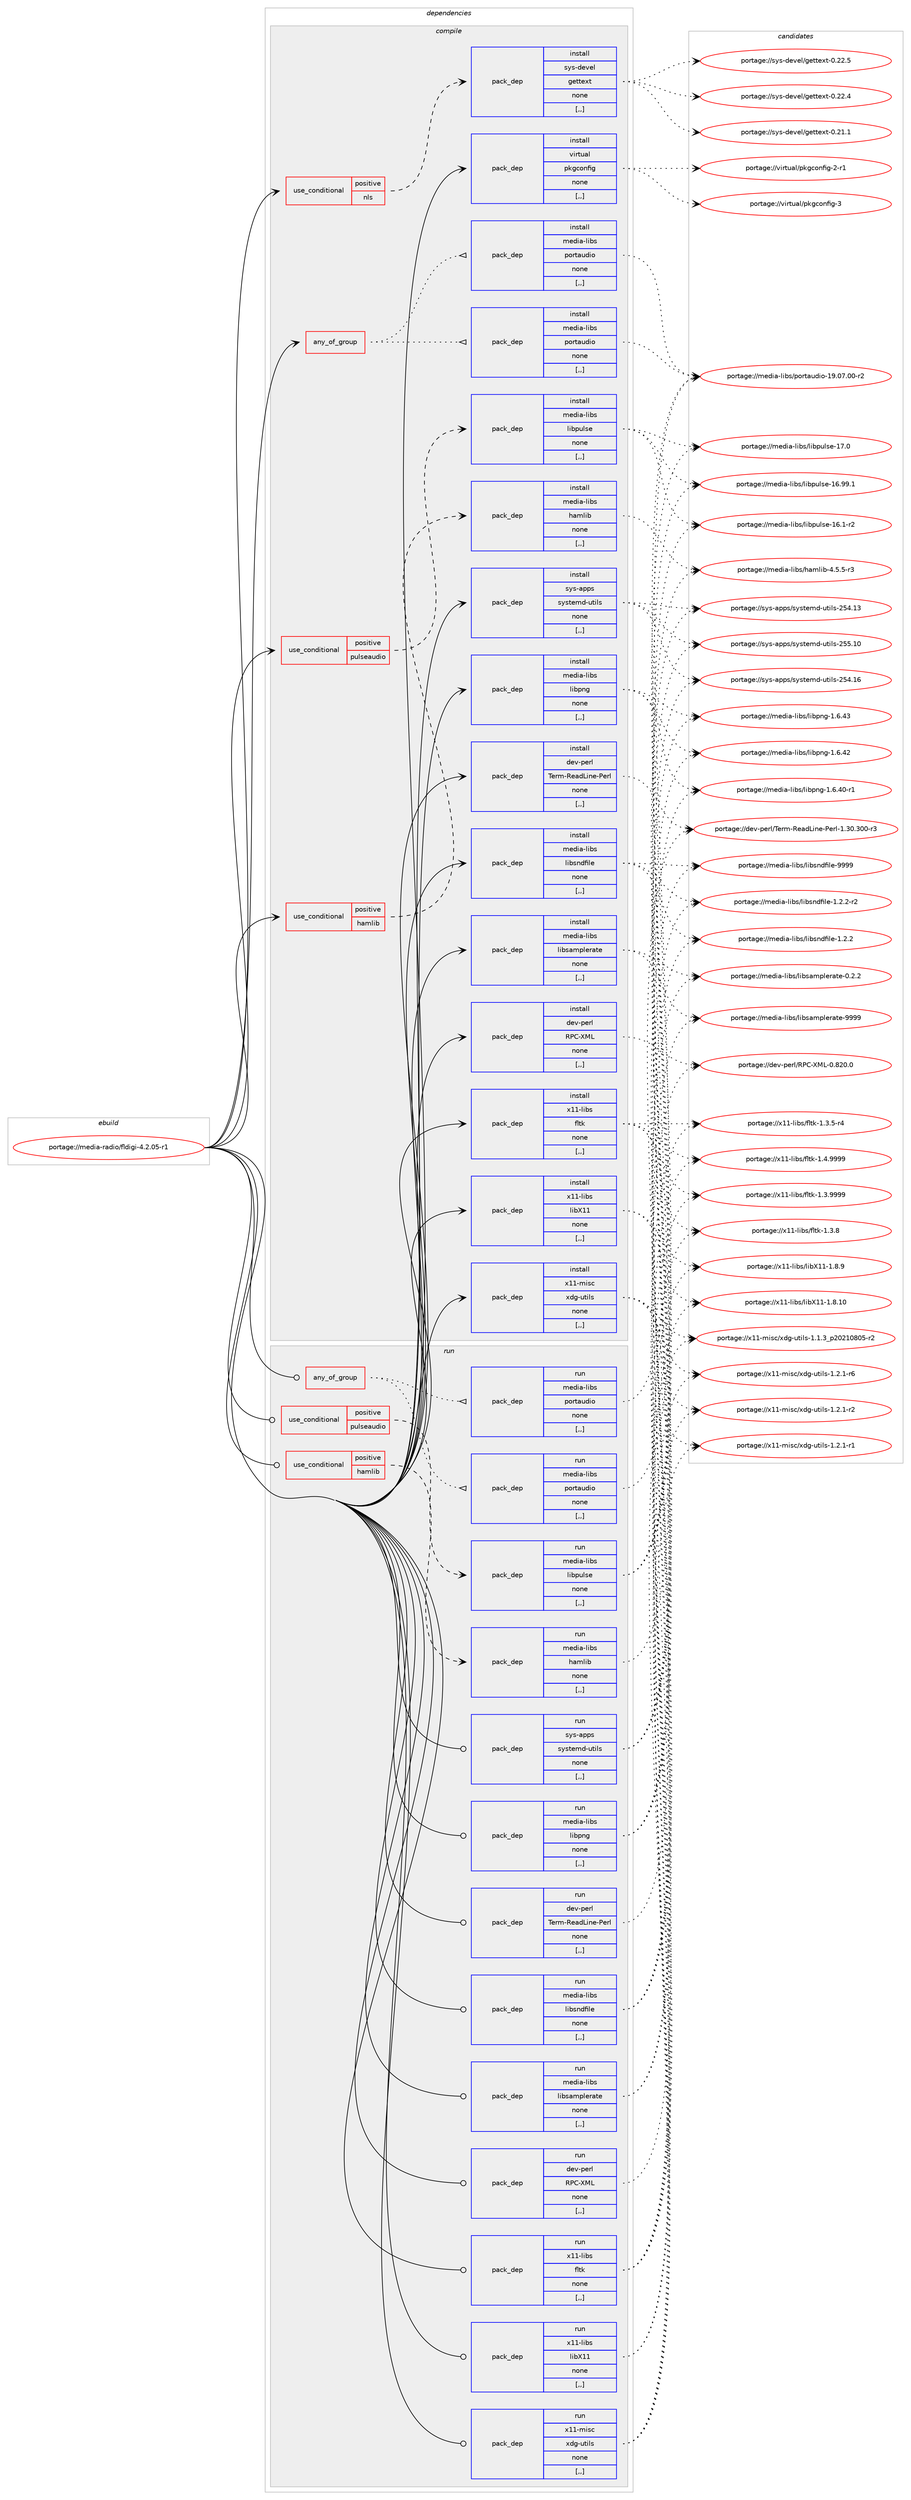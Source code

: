 digraph prolog {

# *************
# Graph options
# *************

newrank=true;
concentrate=true;
compound=true;
graph [rankdir=LR,fontname=Helvetica,fontsize=10,ranksep=1.5];#, ranksep=2.5, nodesep=0.2];
edge  [arrowhead=vee];
node  [fontname=Helvetica,fontsize=10];

# **********
# The ebuild
# **********

subgraph cluster_leftcol {
color=gray;
label=<<i>ebuild</i>>;
id [label="portage://media-radio/fldigi-4.2.05-r1", color=red, width=4, href="../media-radio/fldigi-4.2.05-r1.svg"];
}

# ****************
# The dependencies
# ****************

subgraph cluster_midcol {
color=gray;
label=<<i>dependencies</i>>;
subgraph cluster_compile {
fillcolor="#eeeeee";
style=filled;
label=<<i>compile</i>>;
subgraph any2239 {
dependency310431 [label=<<TABLE BORDER="0" CELLBORDER="1" CELLSPACING="0" CELLPADDING="4"><TR><TD CELLPADDING="10">any_of_group</TD></TR></TABLE>>, shape=none, color=red];subgraph pack229434 {
dependency310432 [label=<<TABLE BORDER="0" CELLBORDER="1" CELLSPACING="0" CELLPADDING="4" WIDTH="220"><TR><TD ROWSPAN="6" CELLPADDING="30">pack_dep</TD></TR><TR><TD WIDTH="110">install</TD></TR><TR><TD>media-libs</TD></TR><TR><TD>portaudio</TD></TR><TR><TD>none</TD></TR><TR><TD>[,,]</TD></TR></TABLE>>, shape=none, color=blue];
}
dependency310431:e -> dependency310432:w [weight=20,style="dotted",arrowhead="oinv"];
subgraph pack229435 {
dependency310433 [label=<<TABLE BORDER="0" CELLBORDER="1" CELLSPACING="0" CELLPADDING="4" WIDTH="220"><TR><TD ROWSPAN="6" CELLPADDING="30">pack_dep</TD></TR><TR><TD WIDTH="110">install</TD></TR><TR><TD>media-libs</TD></TR><TR><TD>portaudio</TD></TR><TR><TD>none</TD></TR><TR><TD>[,,]</TD></TR></TABLE>>, shape=none, color=blue];
}
dependency310431:e -> dependency310433:w [weight=20,style="dotted",arrowhead="oinv"];
}
id:e -> dependency310431:w [weight=20,style="solid",arrowhead="vee"];
subgraph cond78587 {
dependency310434 [label=<<TABLE BORDER="0" CELLBORDER="1" CELLSPACING="0" CELLPADDING="4"><TR><TD ROWSPAN="3" CELLPADDING="10">use_conditional</TD></TR><TR><TD>positive</TD></TR><TR><TD>hamlib</TD></TR></TABLE>>, shape=none, color=red];
subgraph pack229436 {
dependency310435 [label=<<TABLE BORDER="0" CELLBORDER="1" CELLSPACING="0" CELLPADDING="4" WIDTH="220"><TR><TD ROWSPAN="6" CELLPADDING="30">pack_dep</TD></TR><TR><TD WIDTH="110">install</TD></TR><TR><TD>media-libs</TD></TR><TR><TD>hamlib</TD></TR><TR><TD>none</TD></TR><TR><TD>[,,]</TD></TR></TABLE>>, shape=none, color=blue];
}
dependency310434:e -> dependency310435:w [weight=20,style="dashed",arrowhead="vee"];
}
id:e -> dependency310434:w [weight=20,style="solid",arrowhead="vee"];
subgraph cond78588 {
dependency310436 [label=<<TABLE BORDER="0" CELLBORDER="1" CELLSPACING="0" CELLPADDING="4"><TR><TD ROWSPAN="3" CELLPADDING="10">use_conditional</TD></TR><TR><TD>positive</TD></TR><TR><TD>nls</TD></TR></TABLE>>, shape=none, color=red];
subgraph pack229437 {
dependency310437 [label=<<TABLE BORDER="0" CELLBORDER="1" CELLSPACING="0" CELLPADDING="4" WIDTH="220"><TR><TD ROWSPAN="6" CELLPADDING="30">pack_dep</TD></TR><TR><TD WIDTH="110">install</TD></TR><TR><TD>sys-devel</TD></TR><TR><TD>gettext</TD></TR><TR><TD>none</TD></TR><TR><TD>[,,]</TD></TR></TABLE>>, shape=none, color=blue];
}
dependency310436:e -> dependency310437:w [weight=20,style="dashed",arrowhead="vee"];
}
id:e -> dependency310436:w [weight=20,style="solid",arrowhead="vee"];
subgraph cond78589 {
dependency310438 [label=<<TABLE BORDER="0" CELLBORDER="1" CELLSPACING="0" CELLPADDING="4"><TR><TD ROWSPAN="3" CELLPADDING="10">use_conditional</TD></TR><TR><TD>positive</TD></TR><TR><TD>pulseaudio</TD></TR></TABLE>>, shape=none, color=red];
subgraph pack229438 {
dependency310439 [label=<<TABLE BORDER="0" CELLBORDER="1" CELLSPACING="0" CELLPADDING="4" WIDTH="220"><TR><TD ROWSPAN="6" CELLPADDING="30">pack_dep</TD></TR><TR><TD WIDTH="110">install</TD></TR><TR><TD>media-libs</TD></TR><TR><TD>libpulse</TD></TR><TR><TD>none</TD></TR><TR><TD>[,,]</TD></TR></TABLE>>, shape=none, color=blue];
}
dependency310438:e -> dependency310439:w [weight=20,style="dashed",arrowhead="vee"];
}
id:e -> dependency310438:w [weight=20,style="solid",arrowhead="vee"];
subgraph pack229439 {
dependency310440 [label=<<TABLE BORDER="0" CELLBORDER="1" CELLSPACING="0" CELLPADDING="4" WIDTH="220"><TR><TD ROWSPAN="6" CELLPADDING="30">pack_dep</TD></TR><TR><TD WIDTH="110">install</TD></TR><TR><TD>dev-perl</TD></TR><TR><TD>RPC-XML</TD></TR><TR><TD>none</TD></TR><TR><TD>[,,]</TD></TR></TABLE>>, shape=none, color=blue];
}
id:e -> dependency310440:w [weight=20,style="solid",arrowhead="vee"];
subgraph pack229440 {
dependency310441 [label=<<TABLE BORDER="0" CELLBORDER="1" CELLSPACING="0" CELLPADDING="4" WIDTH="220"><TR><TD ROWSPAN="6" CELLPADDING="30">pack_dep</TD></TR><TR><TD WIDTH="110">install</TD></TR><TR><TD>dev-perl</TD></TR><TR><TD>Term-ReadLine-Perl</TD></TR><TR><TD>none</TD></TR><TR><TD>[,,]</TD></TR></TABLE>>, shape=none, color=blue];
}
id:e -> dependency310441:w [weight=20,style="solid",arrowhead="vee"];
subgraph pack229441 {
dependency310442 [label=<<TABLE BORDER="0" CELLBORDER="1" CELLSPACING="0" CELLPADDING="4" WIDTH="220"><TR><TD ROWSPAN="6" CELLPADDING="30">pack_dep</TD></TR><TR><TD WIDTH="110">install</TD></TR><TR><TD>media-libs</TD></TR><TR><TD>libpng</TD></TR><TR><TD>none</TD></TR><TR><TD>[,,]</TD></TR></TABLE>>, shape=none, color=blue];
}
id:e -> dependency310442:w [weight=20,style="solid",arrowhead="vee"];
subgraph pack229442 {
dependency310443 [label=<<TABLE BORDER="0" CELLBORDER="1" CELLSPACING="0" CELLPADDING="4" WIDTH="220"><TR><TD ROWSPAN="6" CELLPADDING="30">pack_dep</TD></TR><TR><TD WIDTH="110">install</TD></TR><TR><TD>media-libs</TD></TR><TR><TD>libsamplerate</TD></TR><TR><TD>none</TD></TR><TR><TD>[,,]</TD></TR></TABLE>>, shape=none, color=blue];
}
id:e -> dependency310443:w [weight=20,style="solid",arrowhead="vee"];
subgraph pack229443 {
dependency310444 [label=<<TABLE BORDER="0" CELLBORDER="1" CELLSPACING="0" CELLPADDING="4" WIDTH="220"><TR><TD ROWSPAN="6" CELLPADDING="30">pack_dep</TD></TR><TR><TD WIDTH="110">install</TD></TR><TR><TD>media-libs</TD></TR><TR><TD>libsndfile</TD></TR><TR><TD>none</TD></TR><TR><TD>[,,]</TD></TR></TABLE>>, shape=none, color=blue];
}
id:e -> dependency310444:w [weight=20,style="solid",arrowhead="vee"];
subgraph pack229444 {
dependency310445 [label=<<TABLE BORDER="0" CELLBORDER="1" CELLSPACING="0" CELLPADDING="4" WIDTH="220"><TR><TD ROWSPAN="6" CELLPADDING="30">pack_dep</TD></TR><TR><TD WIDTH="110">install</TD></TR><TR><TD>sys-apps</TD></TR><TR><TD>systemd-utils</TD></TR><TR><TD>none</TD></TR><TR><TD>[,,]</TD></TR></TABLE>>, shape=none, color=blue];
}
id:e -> dependency310445:w [weight=20,style="solid",arrowhead="vee"];
subgraph pack229445 {
dependency310446 [label=<<TABLE BORDER="0" CELLBORDER="1" CELLSPACING="0" CELLPADDING="4" WIDTH="220"><TR><TD ROWSPAN="6" CELLPADDING="30">pack_dep</TD></TR><TR><TD WIDTH="110">install</TD></TR><TR><TD>virtual</TD></TR><TR><TD>pkgconfig</TD></TR><TR><TD>none</TD></TR><TR><TD>[,,]</TD></TR></TABLE>>, shape=none, color=blue];
}
id:e -> dependency310446:w [weight=20,style="solid",arrowhead="vee"];
subgraph pack229446 {
dependency310447 [label=<<TABLE BORDER="0" CELLBORDER="1" CELLSPACING="0" CELLPADDING="4" WIDTH="220"><TR><TD ROWSPAN="6" CELLPADDING="30">pack_dep</TD></TR><TR><TD WIDTH="110">install</TD></TR><TR><TD>x11-libs</TD></TR><TR><TD>fltk</TD></TR><TR><TD>none</TD></TR><TR><TD>[,,]</TD></TR></TABLE>>, shape=none, color=blue];
}
id:e -> dependency310447:w [weight=20,style="solid",arrowhead="vee"];
subgraph pack229447 {
dependency310448 [label=<<TABLE BORDER="0" CELLBORDER="1" CELLSPACING="0" CELLPADDING="4" WIDTH="220"><TR><TD ROWSPAN="6" CELLPADDING="30">pack_dep</TD></TR><TR><TD WIDTH="110">install</TD></TR><TR><TD>x11-libs</TD></TR><TR><TD>libX11</TD></TR><TR><TD>none</TD></TR><TR><TD>[,,]</TD></TR></TABLE>>, shape=none, color=blue];
}
id:e -> dependency310448:w [weight=20,style="solid",arrowhead="vee"];
subgraph pack229448 {
dependency310449 [label=<<TABLE BORDER="0" CELLBORDER="1" CELLSPACING="0" CELLPADDING="4" WIDTH="220"><TR><TD ROWSPAN="6" CELLPADDING="30">pack_dep</TD></TR><TR><TD WIDTH="110">install</TD></TR><TR><TD>x11-misc</TD></TR><TR><TD>xdg-utils</TD></TR><TR><TD>none</TD></TR><TR><TD>[,,]</TD></TR></TABLE>>, shape=none, color=blue];
}
id:e -> dependency310449:w [weight=20,style="solid",arrowhead="vee"];
}
subgraph cluster_compileandrun {
fillcolor="#eeeeee";
style=filled;
label=<<i>compile and run</i>>;
}
subgraph cluster_run {
fillcolor="#eeeeee";
style=filled;
label=<<i>run</i>>;
subgraph any2240 {
dependency310450 [label=<<TABLE BORDER="0" CELLBORDER="1" CELLSPACING="0" CELLPADDING="4"><TR><TD CELLPADDING="10">any_of_group</TD></TR></TABLE>>, shape=none, color=red];subgraph pack229449 {
dependency310451 [label=<<TABLE BORDER="0" CELLBORDER="1" CELLSPACING="0" CELLPADDING="4" WIDTH="220"><TR><TD ROWSPAN="6" CELLPADDING="30">pack_dep</TD></TR><TR><TD WIDTH="110">run</TD></TR><TR><TD>media-libs</TD></TR><TR><TD>portaudio</TD></TR><TR><TD>none</TD></TR><TR><TD>[,,]</TD></TR></TABLE>>, shape=none, color=blue];
}
dependency310450:e -> dependency310451:w [weight=20,style="dotted",arrowhead="oinv"];
subgraph pack229450 {
dependency310452 [label=<<TABLE BORDER="0" CELLBORDER="1" CELLSPACING="0" CELLPADDING="4" WIDTH="220"><TR><TD ROWSPAN="6" CELLPADDING="30">pack_dep</TD></TR><TR><TD WIDTH="110">run</TD></TR><TR><TD>media-libs</TD></TR><TR><TD>portaudio</TD></TR><TR><TD>none</TD></TR><TR><TD>[,,]</TD></TR></TABLE>>, shape=none, color=blue];
}
dependency310450:e -> dependency310452:w [weight=20,style="dotted",arrowhead="oinv"];
}
id:e -> dependency310450:w [weight=20,style="solid",arrowhead="odot"];
subgraph cond78590 {
dependency310453 [label=<<TABLE BORDER="0" CELLBORDER="1" CELLSPACING="0" CELLPADDING="4"><TR><TD ROWSPAN="3" CELLPADDING="10">use_conditional</TD></TR><TR><TD>positive</TD></TR><TR><TD>hamlib</TD></TR></TABLE>>, shape=none, color=red];
subgraph pack229451 {
dependency310454 [label=<<TABLE BORDER="0" CELLBORDER="1" CELLSPACING="0" CELLPADDING="4" WIDTH="220"><TR><TD ROWSPAN="6" CELLPADDING="30">pack_dep</TD></TR><TR><TD WIDTH="110">run</TD></TR><TR><TD>media-libs</TD></TR><TR><TD>hamlib</TD></TR><TR><TD>none</TD></TR><TR><TD>[,,]</TD></TR></TABLE>>, shape=none, color=blue];
}
dependency310453:e -> dependency310454:w [weight=20,style="dashed",arrowhead="vee"];
}
id:e -> dependency310453:w [weight=20,style="solid",arrowhead="odot"];
subgraph cond78591 {
dependency310455 [label=<<TABLE BORDER="0" CELLBORDER="1" CELLSPACING="0" CELLPADDING="4"><TR><TD ROWSPAN="3" CELLPADDING="10">use_conditional</TD></TR><TR><TD>positive</TD></TR><TR><TD>pulseaudio</TD></TR></TABLE>>, shape=none, color=red];
subgraph pack229452 {
dependency310456 [label=<<TABLE BORDER="0" CELLBORDER="1" CELLSPACING="0" CELLPADDING="4" WIDTH="220"><TR><TD ROWSPAN="6" CELLPADDING="30">pack_dep</TD></TR><TR><TD WIDTH="110">run</TD></TR><TR><TD>media-libs</TD></TR><TR><TD>libpulse</TD></TR><TR><TD>none</TD></TR><TR><TD>[,,]</TD></TR></TABLE>>, shape=none, color=blue];
}
dependency310455:e -> dependency310456:w [weight=20,style="dashed",arrowhead="vee"];
}
id:e -> dependency310455:w [weight=20,style="solid",arrowhead="odot"];
subgraph pack229453 {
dependency310457 [label=<<TABLE BORDER="0" CELLBORDER="1" CELLSPACING="0" CELLPADDING="4" WIDTH="220"><TR><TD ROWSPAN="6" CELLPADDING="30">pack_dep</TD></TR><TR><TD WIDTH="110">run</TD></TR><TR><TD>dev-perl</TD></TR><TR><TD>RPC-XML</TD></TR><TR><TD>none</TD></TR><TR><TD>[,,]</TD></TR></TABLE>>, shape=none, color=blue];
}
id:e -> dependency310457:w [weight=20,style="solid",arrowhead="odot"];
subgraph pack229454 {
dependency310458 [label=<<TABLE BORDER="0" CELLBORDER="1" CELLSPACING="0" CELLPADDING="4" WIDTH="220"><TR><TD ROWSPAN="6" CELLPADDING="30">pack_dep</TD></TR><TR><TD WIDTH="110">run</TD></TR><TR><TD>dev-perl</TD></TR><TR><TD>Term-ReadLine-Perl</TD></TR><TR><TD>none</TD></TR><TR><TD>[,,]</TD></TR></TABLE>>, shape=none, color=blue];
}
id:e -> dependency310458:w [weight=20,style="solid",arrowhead="odot"];
subgraph pack229455 {
dependency310459 [label=<<TABLE BORDER="0" CELLBORDER="1" CELLSPACING="0" CELLPADDING="4" WIDTH="220"><TR><TD ROWSPAN="6" CELLPADDING="30">pack_dep</TD></TR><TR><TD WIDTH="110">run</TD></TR><TR><TD>media-libs</TD></TR><TR><TD>libpng</TD></TR><TR><TD>none</TD></TR><TR><TD>[,,]</TD></TR></TABLE>>, shape=none, color=blue];
}
id:e -> dependency310459:w [weight=20,style="solid",arrowhead="odot"];
subgraph pack229456 {
dependency310460 [label=<<TABLE BORDER="0" CELLBORDER="1" CELLSPACING="0" CELLPADDING="4" WIDTH="220"><TR><TD ROWSPAN="6" CELLPADDING="30">pack_dep</TD></TR><TR><TD WIDTH="110">run</TD></TR><TR><TD>media-libs</TD></TR><TR><TD>libsamplerate</TD></TR><TR><TD>none</TD></TR><TR><TD>[,,]</TD></TR></TABLE>>, shape=none, color=blue];
}
id:e -> dependency310460:w [weight=20,style="solid",arrowhead="odot"];
subgraph pack229457 {
dependency310461 [label=<<TABLE BORDER="0" CELLBORDER="1" CELLSPACING="0" CELLPADDING="4" WIDTH="220"><TR><TD ROWSPAN="6" CELLPADDING="30">pack_dep</TD></TR><TR><TD WIDTH="110">run</TD></TR><TR><TD>media-libs</TD></TR><TR><TD>libsndfile</TD></TR><TR><TD>none</TD></TR><TR><TD>[,,]</TD></TR></TABLE>>, shape=none, color=blue];
}
id:e -> dependency310461:w [weight=20,style="solid",arrowhead="odot"];
subgraph pack229458 {
dependency310462 [label=<<TABLE BORDER="0" CELLBORDER="1" CELLSPACING="0" CELLPADDING="4" WIDTH="220"><TR><TD ROWSPAN="6" CELLPADDING="30">pack_dep</TD></TR><TR><TD WIDTH="110">run</TD></TR><TR><TD>sys-apps</TD></TR><TR><TD>systemd-utils</TD></TR><TR><TD>none</TD></TR><TR><TD>[,,]</TD></TR></TABLE>>, shape=none, color=blue];
}
id:e -> dependency310462:w [weight=20,style="solid",arrowhead="odot"];
subgraph pack229459 {
dependency310463 [label=<<TABLE BORDER="0" CELLBORDER="1" CELLSPACING="0" CELLPADDING="4" WIDTH="220"><TR><TD ROWSPAN="6" CELLPADDING="30">pack_dep</TD></TR><TR><TD WIDTH="110">run</TD></TR><TR><TD>x11-libs</TD></TR><TR><TD>fltk</TD></TR><TR><TD>none</TD></TR><TR><TD>[,,]</TD></TR></TABLE>>, shape=none, color=blue];
}
id:e -> dependency310463:w [weight=20,style="solid",arrowhead="odot"];
subgraph pack229460 {
dependency310464 [label=<<TABLE BORDER="0" CELLBORDER="1" CELLSPACING="0" CELLPADDING="4" WIDTH="220"><TR><TD ROWSPAN="6" CELLPADDING="30">pack_dep</TD></TR><TR><TD WIDTH="110">run</TD></TR><TR><TD>x11-libs</TD></TR><TR><TD>libX11</TD></TR><TR><TD>none</TD></TR><TR><TD>[,,]</TD></TR></TABLE>>, shape=none, color=blue];
}
id:e -> dependency310464:w [weight=20,style="solid",arrowhead="odot"];
subgraph pack229461 {
dependency310465 [label=<<TABLE BORDER="0" CELLBORDER="1" CELLSPACING="0" CELLPADDING="4" WIDTH="220"><TR><TD ROWSPAN="6" CELLPADDING="30">pack_dep</TD></TR><TR><TD WIDTH="110">run</TD></TR><TR><TD>x11-misc</TD></TR><TR><TD>xdg-utils</TD></TR><TR><TD>none</TD></TR><TR><TD>[,,]</TD></TR></TABLE>>, shape=none, color=blue];
}
id:e -> dependency310465:w [weight=20,style="solid",arrowhead="odot"];
}
}

# **************
# The candidates
# **************

subgraph cluster_choices {
rank=same;
color=gray;
label=<<i>candidates</i>>;

subgraph choice229434 {
color=black;
nodesep=1;
choice10910110010597451081059811547112111114116971171001051114549574648554648484511450 [label="portage://media-libs/portaudio-19.07.00-r2", color=red, width=4,href="../media-libs/portaudio-19.07.00-r2.svg"];
dependency310432:e -> choice10910110010597451081059811547112111114116971171001051114549574648554648484511450:w [style=dotted,weight="100"];
}
subgraph choice229435 {
color=black;
nodesep=1;
choice10910110010597451081059811547112111114116971171001051114549574648554648484511450 [label="portage://media-libs/portaudio-19.07.00-r2", color=red, width=4,href="../media-libs/portaudio-19.07.00-r2.svg"];
dependency310433:e -> choice10910110010597451081059811547112111114116971171001051114549574648554648484511450:w [style=dotted,weight="100"];
}
subgraph choice229436 {
color=black;
nodesep=1;
choice1091011001059745108105981154710497109108105984552465346534511451 [label="portage://media-libs/hamlib-4.5.5-r3", color=red, width=4,href="../media-libs/hamlib-4.5.5-r3.svg"];
dependency310435:e -> choice1091011001059745108105981154710497109108105984552465346534511451:w [style=dotted,weight="100"];
}
subgraph choice229437 {
color=black;
nodesep=1;
choice115121115451001011181011084710310111611610112011645484650504653 [label="portage://sys-devel/gettext-0.22.5", color=red, width=4,href="../sys-devel/gettext-0.22.5.svg"];
choice115121115451001011181011084710310111611610112011645484650504652 [label="portage://sys-devel/gettext-0.22.4", color=red, width=4,href="../sys-devel/gettext-0.22.4.svg"];
choice115121115451001011181011084710310111611610112011645484650494649 [label="portage://sys-devel/gettext-0.21.1", color=red, width=4,href="../sys-devel/gettext-0.21.1.svg"];
dependency310437:e -> choice115121115451001011181011084710310111611610112011645484650504653:w [style=dotted,weight="100"];
dependency310437:e -> choice115121115451001011181011084710310111611610112011645484650504652:w [style=dotted,weight="100"];
dependency310437:e -> choice115121115451001011181011084710310111611610112011645484650494649:w [style=dotted,weight="100"];
}
subgraph choice229438 {
color=black;
nodesep=1;
choice10910110010597451081059811547108105981121171081151014549554648 [label="portage://media-libs/libpulse-17.0", color=red, width=4,href="../media-libs/libpulse-17.0.svg"];
choice10910110010597451081059811547108105981121171081151014549544657574649 [label="portage://media-libs/libpulse-16.99.1", color=red, width=4,href="../media-libs/libpulse-16.99.1.svg"];
choice109101100105974510810598115471081059811211710811510145495446494511450 [label="portage://media-libs/libpulse-16.1-r2", color=red, width=4,href="../media-libs/libpulse-16.1-r2.svg"];
dependency310439:e -> choice10910110010597451081059811547108105981121171081151014549554648:w [style=dotted,weight="100"];
dependency310439:e -> choice10910110010597451081059811547108105981121171081151014549544657574649:w [style=dotted,weight="100"];
dependency310439:e -> choice109101100105974510810598115471081059811211710811510145495446494511450:w [style=dotted,weight="100"];
}
subgraph choice229439 {
color=black;
nodesep=1;
choice1001011184511210111410847828067458877764548465650484648 [label="portage://dev-perl/RPC-XML-0.820.0", color=red, width=4,href="../dev-perl/RPC-XML-0.820.0.svg"];
dependency310440:e -> choice1001011184511210111410847828067458877764548465650484648:w [style=dotted,weight="100"];
}
subgraph choice229440 {
color=black;
nodesep=1;
choice1001011184511210111410847841011141094582101971007610511010145801011141084549465148465148484511451 [label="portage://dev-perl/Term-ReadLine-Perl-1.30.300-r3", color=red, width=4,href="../dev-perl/Term-ReadLine-Perl-1.30.300-r3.svg"];
dependency310441:e -> choice1001011184511210111410847841011141094582101971007610511010145801011141084549465148465148484511451:w [style=dotted,weight="100"];
}
subgraph choice229441 {
color=black;
nodesep=1;
choice109101100105974510810598115471081059811211010345494654465251 [label="portage://media-libs/libpng-1.6.43", color=red, width=4,href="../media-libs/libpng-1.6.43.svg"];
choice109101100105974510810598115471081059811211010345494654465250 [label="portage://media-libs/libpng-1.6.42", color=red, width=4,href="../media-libs/libpng-1.6.42.svg"];
choice1091011001059745108105981154710810598112110103454946544652484511449 [label="portage://media-libs/libpng-1.6.40-r1", color=red, width=4,href="../media-libs/libpng-1.6.40-r1.svg"];
dependency310442:e -> choice109101100105974510810598115471081059811211010345494654465251:w [style=dotted,weight="100"];
dependency310442:e -> choice109101100105974510810598115471081059811211010345494654465250:w [style=dotted,weight="100"];
dependency310442:e -> choice1091011001059745108105981154710810598112110103454946544652484511449:w [style=dotted,weight="100"];
}
subgraph choice229442 {
color=black;
nodesep=1;
choice109101100105974510810598115471081059811597109112108101114971161014557575757 [label="portage://media-libs/libsamplerate-9999", color=red, width=4,href="../media-libs/libsamplerate-9999.svg"];
choice10910110010597451081059811547108105981159710911210810111497116101454846504650 [label="portage://media-libs/libsamplerate-0.2.2", color=red, width=4,href="../media-libs/libsamplerate-0.2.2.svg"];
dependency310443:e -> choice109101100105974510810598115471081059811597109112108101114971161014557575757:w [style=dotted,weight="100"];
dependency310443:e -> choice10910110010597451081059811547108105981159710911210810111497116101454846504650:w [style=dotted,weight="100"];
}
subgraph choice229443 {
color=black;
nodesep=1;
choice10910110010597451081059811547108105981151101001021051081014557575757 [label="portage://media-libs/libsndfile-9999", color=red, width=4,href="../media-libs/libsndfile-9999.svg"];
choice10910110010597451081059811547108105981151101001021051081014549465046504511450 [label="portage://media-libs/libsndfile-1.2.2-r2", color=red, width=4,href="../media-libs/libsndfile-1.2.2-r2.svg"];
choice1091011001059745108105981154710810598115110100102105108101454946504650 [label="portage://media-libs/libsndfile-1.2.2", color=red, width=4,href="../media-libs/libsndfile-1.2.2.svg"];
dependency310444:e -> choice10910110010597451081059811547108105981151101001021051081014557575757:w [style=dotted,weight="100"];
dependency310444:e -> choice10910110010597451081059811547108105981151101001021051081014549465046504511450:w [style=dotted,weight="100"];
dependency310444:e -> choice1091011001059745108105981154710810598115110100102105108101454946504650:w [style=dotted,weight="100"];
}
subgraph choice229444 {
color=black;
nodesep=1;
choice1151211154597112112115471151211151161011091004511711610510811545505353464948 [label="portage://sys-apps/systemd-utils-255.10", color=red, width=4,href="../sys-apps/systemd-utils-255.10.svg"];
choice1151211154597112112115471151211151161011091004511711610510811545505352464954 [label="portage://sys-apps/systemd-utils-254.16", color=red, width=4,href="../sys-apps/systemd-utils-254.16.svg"];
choice1151211154597112112115471151211151161011091004511711610510811545505352464951 [label="portage://sys-apps/systemd-utils-254.13", color=red, width=4,href="../sys-apps/systemd-utils-254.13.svg"];
dependency310445:e -> choice1151211154597112112115471151211151161011091004511711610510811545505353464948:w [style=dotted,weight="100"];
dependency310445:e -> choice1151211154597112112115471151211151161011091004511711610510811545505352464954:w [style=dotted,weight="100"];
dependency310445:e -> choice1151211154597112112115471151211151161011091004511711610510811545505352464951:w [style=dotted,weight="100"];
}
subgraph choice229445 {
color=black;
nodesep=1;
choice1181051141161179710847112107103991111101021051034551 [label="portage://virtual/pkgconfig-3", color=red, width=4,href="../virtual/pkgconfig-3.svg"];
choice11810511411611797108471121071039911111010210510345504511449 [label="portage://virtual/pkgconfig-2-r1", color=red, width=4,href="../virtual/pkgconfig-2-r1.svg"];
dependency310446:e -> choice1181051141161179710847112107103991111101021051034551:w [style=dotted,weight="100"];
dependency310446:e -> choice11810511411611797108471121071039911111010210510345504511449:w [style=dotted,weight="100"];
}
subgraph choice229446 {
color=black;
nodesep=1;
choice1204949451081059811547102108116107454946524657575757 [label="portage://x11-libs/fltk-1.4.9999", color=red, width=4,href="../x11-libs/fltk-1.4.9999.svg"];
choice1204949451081059811547102108116107454946514657575757 [label="portage://x11-libs/fltk-1.3.9999", color=red, width=4,href="../x11-libs/fltk-1.3.9999.svg"];
choice1204949451081059811547102108116107454946514656 [label="portage://x11-libs/fltk-1.3.8", color=red, width=4,href="../x11-libs/fltk-1.3.8.svg"];
choice12049494510810598115471021081161074549465146534511452 [label="portage://x11-libs/fltk-1.3.5-r4", color=red, width=4,href="../x11-libs/fltk-1.3.5-r4.svg"];
dependency310447:e -> choice1204949451081059811547102108116107454946524657575757:w [style=dotted,weight="100"];
dependency310447:e -> choice1204949451081059811547102108116107454946514657575757:w [style=dotted,weight="100"];
dependency310447:e -> choice1204949451081059811547102108116107454946514656:w [style=dotted,weight="100"];
dependency310447:e -> choice12049494510810598115471021081161074549465146534511452:w [style=dotted,weight="100"];
}
subgraph choice229447 {
color=black;
nodesep=1;
choice12049494510810598115471081059888494945494656464948 [label="portage://x11-libs/libX11-1.8.10", color=red, width=4,href="../x11-libs/libX11-1.8.10.svg"];
choice120494945108105981154710810598884949454946564657 [label="portage://x11-libs/libX11-1.8.9", color=red, width=4,href="../x11-libs/libX11-1.8.9.svg"];
dependency310448:e -> choice12049494510810598115471081059888494945494656464948:w [style=dotted,weight="100"];
dependency310448:e -> choice120494945108105981154710810598884949454946564657:w [style=dotted,weight="100"];
}
subgraph choice229448 {
color=black;
nodesep=1;
choice1204949451091051159947120100103451171161051081154549465046494511454 [label="portage://x11-misc/xdg-utils-1.2.1-r6", color=red, width=4,href="../x11-misc/xdg-utils-1.2.1-r6.svg"];
choice1204949451091051159947120100103451171161051081154549465046494511450 [label="portage://x11-misc/xdg-utils-1.2.1-r2", color=red, width=4,href="../x11-misc/xdg-utils-1.2.1-r2.svg"];
choice1204949451091051159947120100103451171161051081154549465046494511449 [label="portage://x11-misc/xdg-utils-1.2.1-r1", color=red, width=4,href="../x11-misc/xdg-utils-1.2.1-r1.svg"];
choice1204949451091051159947120100103451171161051081154549464946519511250485049485648534511450 [label="portage://x11-misc/xdg-utils-1.1.3_p20210805-r2", color=red, width=4,href="../x11-misc/xdg-utils-1.1.3_p20210805-r2.svg"];
dependency310449:e -> choice1204949451091051159947120100103451171161051081154549465046494511454:w [style=dotted,weight="100"];
dependency310449:e -> choice1204949451091051159947120100103451171161051081154549465046494511450:w [style=dotted,weight="100"];
dependency310449:e -> choice1204949451091051159947120100103451171161051081154549465046494511449:w [style=dotted,weight="100"];
dependency310449:e -> choice1204949451091051159947120100103451171161051081154549464946519511250485049485648534511450:w [style=dotted,weight="100"];
}
subgraph choice229449 {
color=black;
nodesep=1;
choice10910110010597451081059811547112111114116971171001051114549574648554648484511450 [label="portage://media-libs/portaudio-19.07.00-r2", color=red, width=4,href="../media-libs/portaudio-19.07.00-r2.svg"];
dependency310451:e -> choice10910110010597451081059811547112111114116971171001051114549574648554648484511450:w [style=dotted,weight="100"];
}
subgraph choice229450 {
color=black;
nodesep=1;
choice10910110010597451081059811547112111114116971171001051114549574648554648484511450 [label="portage://media-libs/portaudio-19.07.00-r2", color=red, width=4,href="../media-libs/portaudio-19.07.00-r2.svg"];
dependency310452:e -> choice10910110010597451081059811547112111114116971171001051114549574648554648484511450:w [style=dotted,weight="100"];
}
subgraph choice229451 {
color=black;
nodesep=1;
choice1091011001059745108105981154710497109108105984552465346534511451 [label="portage://media-libs/hamlib-4.5.5-r3", color=red, width=4,href="../media-libs/hamlib-4.5.5-r3.svg"];
dependency310454:e -> choice1091011001059745108105981154710497109108105984552465346534511451:w [style=dotted,weight="100"];
}
subgraph choice229452 {
color=black;
nodesep=1;
choice10910110010597451081059811547108105981121171081151014549554648 [label="portage://media-libs/libpulse-17.0", color=red, width=4,href="../media-libs/libpulse-17.0.svg"];
choice10910110010597451081059811547108105981121171081151014549544657574649 [label="portage://media-libs/libpulse-16.99.1", color=red, width=4,href="../media-libs/libpulse-16.99.1.svg"];
choice109101100105974510810598115471081059811211710811510145495446494511450 [label="portage://media-libs/libpulse-16.1-r2", color=red, width=4,href="../media-libs/libpulse-16.1-r2.svg"];
dependency310456:e -> choice10910110010597451081059811547108105981121171081151014549554648:w [style=dotted,weight="100"];
dependency310456:e -> choice10910110010597451081059811547108105981121171081151014549544657574649:w [style=dotted,weight="100"];
dependency310456:e -> choice109101100105974510810598115471081059811211710811510145495446494511450:w [style=dotted,weight="100"];
}
subgraph choice229453 {
color=black;
nodesep=1;
choice1001011184511210111410847828067458877764548465650484648 [label="portage://dev-perl/RPC-XML-0.820.0", color=red, width=4,href="../dev-perl/RPC-XML-0.820.0.svg"];
dependency310457:e -> choice1001011184511210111410847828067458877764548465650484648:w [style=dotted,weight="100"];
}
subgraph choice229454 {
color=black;
nodesep=1;
choice1001011184511210111410847841011141094582101971007610511010145801011141084549465148465148484511451 [label="portage://dev-perl/Term-ReadLine-Perl-1.30.300-r3", color=red, width=4,href="../dev-perl/Term-ReadLine-Perl-1.30.300-r3.svg"];
dependency310458:e -> choice1001011184511210111410847841011141094582101971007610511010145801011141084549465148465148484511451:w [style=dotted,weight="100"];
}
subgraph choice229455 {
color=black;
nodesep=1;
choice109101100105974510810598115471081059811211010345494654465251 [label="portage://media-libs/libpng-1.6.43", color=red, width=4,href="../media-libs/libpng-1.6.43.svg"];
choice109101100105974510810598115471081059811211010345494654465250 [label="portage://media-libs/libpng-1.6.42", color=red, width=4,href="../media-libs/libpng-1.6.42.svg"];
choice1091011001059745108105981154710810598112110103454946544652484511449 [label="portage://media-libs/libpng-1.6.40-r1", color=red, width=4,href="../media-libs/libpng-1.6.40-r1.svg"];
dependency310459:e -> choice109101100105974510810598115471081059811211010345494654465251:w [style=dotted,weight="100"];
dependency310459:e -> choice109101100105974510810598115471081059811211010345494654465250:w [style=dotted,weight="100"];
dependency310459:e -> choice1091011001059745108105981154710810598112110103454946544652484511449:w [style=dotted,weight="100"];
}
subgraph choice229456 {
color=black;
nodesep=1;
choice109101100105974510810598115471081059811597109112108101114971161014557575757 [label="portage://media-libs/libsamplerate-9999", color=red, width=4,href="../media-libs/libsamplerate-9999.svg"];
choice10910110010597451081059811547108105981159710911210810111497116101454846504650 [label="portage://media-libs/libsamplerate-0.2.2", color=red, width=4,href="../media-libs/libsamplerate-0.2.2.svg"];
dependency310460:e -> choice109101100105974510810598115471081059811597109112108101114971161014557575757:w [style=dotted,weight="100"];
dependency310460:e -> choice10910110010597451081059811547108105981159710911210810111497116101454846504650:w [style=dotted,weight="100"];
}
subgraph choice229457 {
color=black;
nodesep=1;
choice10910110010597451081059811547108105981151101001021051081014557575757 [label="portage://media-libs/libsndfile-9999", color=red, width=4,href="../media-libs/libsndfile-9999.svg"];
choice10910110010597451081059811547108105981151101001021051081014549465046504511450 [label="portage://media-libs/libsndfile-1.2.2-r2", color=red, width=4,href="../media-libs/libsndfile-1.2.2-r2.svg"];
choice1091011001059745108105981154710810598115110100102105108101454946504650 [label="portage://media-libs/libsndfile-1.2.2", color=red, width=4,href="../media-libs/libsndfile-1.2.2.svg"];
dependency310461:e -> choice10910110010597451081059811547108105981151101001021051081014557575757:w [style=dotted,weight="100"];
dependency310461:e -> choice10910110010597451081059811547108105981151101001021051081014549465046504511450:w [style=dotted,weight="100"];
dependency310461:e -> choice1091011001059745108105981154710810598115110100102105108101454946504650:w [style=dotted,weight="100"];
}
subgraph choice229458 {
color=black;
nodesep=1;
choice1151211154597112112115471151211151161011091004511711610510811545505353464948 [label="portage://sys-apps/systemd-utils-255.10", color=red, width=4,href="../sys-apps/systemd-utils-255.10.svg"];
choice1151211154597112112115471151211151161011091004511711610510811545505352464954 [label="portage://sys-apps/systemd-utils-254.16", color=red, width=4,href="../sys-apps/systemd-utils-254.16.svg"];
choice1151211154597112112115471151211151161011091004511711610510811545505352464951 [label="portage://sys-apps/systemd-utils-254.13", color=red, width=4,href="../sys-apps/systemd-utils-254.13.svg"];
dependency310462:e -> choice1151211154597112112115471151211151161011091004511711610510811545505353464948:w [style=dotted,weight="100"];
dependency310462:e -> choice1151211154597112112115471151211151161011091004511711610510811545505352464954:w [style=dotted,weight="100"];
dependency310462:e -> choice1151211154597112112115471151211151161011091004511711610510811545505352464951:w [style=dotted,weight="100"];
}
subgraph choice229459 {
color=black;
nodesep=1;
choice1204949451081059811547102108116107454946524657575757 [label="portage://x11-libs/fltk-1.4.9999", color=red, width=4,href="../x11-libs/fltk-1.4.9999.svg"];
choice1204949451081059811547102108116107454946514657575757 [label="portage://x11-libs/fltk-1.3.9999", color=red, width=4,href="../x11-libs/fltk-1.3.9999.svg"];
choice1204949451081059811547102108116107454946514656 [label="portage://x11-libs/fltk-1.3.8", color=red, width=4,href="../x11-libs/fltk-1.3.8.svg"];
choice12049494510810598115471021081161074549465146534511452 [label="portage://x11-libs/fltk-1.3.5-r4", color=red, width=4,href="../x11-libs/fltk-1.3.5-r4.svg"];
dependency310463:e -> choice1204949451081059811547102108116107454946524657575757:w [style=dotted,weight="100"];
dependency310463:e -> choice1204949451081059811547102108116107454946514657575757:w [style=dotted,weight="100"];
dependency310463:e -> choice1204949451081059811547102108116107454946514656:w [style=dotted,weight="100"];
dependency310463:e -> choice12049494510810598115471021081161074549465146534511452:w [style=dotted,weight="100"];
}
subgraph choice229460 {
color=black;
nodesep=1;
choice12049494510810598115471081059888494945494656464948 [label="portage://x11-libs/libX11-1.8.10", color=red, width=4,href="../x11-libs/libX11-1.8.10.svg"];
choice120494945108105981154710810598884949454946564657 [label="portage://x11-libs/libX11-1.8.9", color=red, width=4,href="../x11-libs/libX11-1.8.9.svg"];
dependency310464:e -> choice12049494510810598115471081059888494945494656464948:w [style=dotted,weight="100"];
dependency310464:e -> choice120494945108105981154710810598884949454946564657:w [style=dotted,weight="100"];
}
subgraph choice229461 {
color=black;
nodesep=1;
choice1204949451091051159947120100103451171161051081154549465046494511454 [label="portage://x11-misc/xdg-utils-1.2.1-r6", color=red, width=4,href="../x11-misc/xdg-utils-1.2.1-r6.svg"];
choice1204949451091051159947120100103451171161051081154549465046494511450 [label="portage://x11-misc/xdg-utils-1.2.1-r2", color=red, width=4,href="../x11-misc/xdg-utils-1.2.1-r2.svg"];
choice1204949451091051159947120100103451171161051081154549465046494511449 [label="portage://x11-misc/xdg-utils-1.2.1-r1", color=red, width=4,href="../x11-misc/xdg-utils-1.2.1-r1.svg"];
choice1204949451091051159947120100103451171161051081154549464946519511250485049485648534511450 [label="portage://x11-misc/xdg-utils-1.1.3_p20210805-r2", color=red, width=4,href="../x11-misc/xdg-utils-1.1.3_p20210805-r2.svg"];
dependency310465:e -> choice1204949451091051159947120100103451171161051081154549465046494511454:w [style=dotted,weight="100"];
dependency310465:e -> choice1204949451091051159947120100103451171161051081154549465046494511450:w [style=dotted,weight="100"];
dependency310465:e -> choice1204949451091051159947120100103451171161051081154549465046494511449:w [style=dotted,weight="100"];
dependency310465:e -> choice1204949451091051159947120100103451171161051081154549464946519511250485049485648534511450:w [style=dotted,weight="100"];
}
}

}
